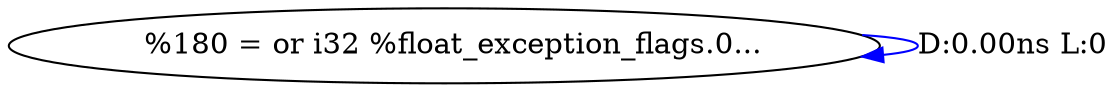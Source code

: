 digraph {
Node0x37523c0[label="  %180 = or i32 %float_exception_flags.0..."];
Node0x37523c0 -> Node0x37523c0[label="D:0.00ns L:0",color=blue];
}
